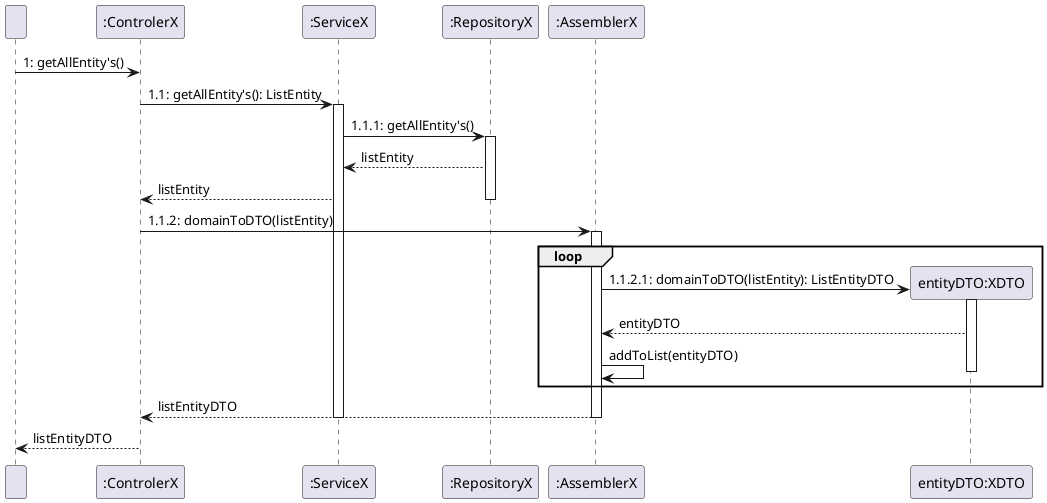 @startuml
participant "  " as User
participant ":ControlerX" as Controller
participant ":ServiceX" as Service
participant ":RepositoryX" as Repository
participant ":AssemblerX" as Assembler
participant "entityDTO:XDTO" as DTO


User -> Controller: 1: getAllEntity's()
Controller -> Service: 1.1: getAllEntity's(): ListEntity
activate Service
Service -> Repository: 1.1.1: getAllEntity's()
activate Repository
Repository --> Service: listEntity
Service --> Controller: listEntity
deactivate Repository
Controller -> Assembler: 1.1.2: domainToDTO(listEntity)
activate Assembler
create DTO
loop
Assembler -> DTO: 1.1.2.1: domainToDTO(listEntity): ListEntityDTO
activate DTO
DTO --> Assembler: entityDTO
Assembler -> Assembler: addToList(entityDTO)
deactivate DTO
end
Assembler --> Controller: listEntityDTO
deactivate Assembler
deactivate Service
Controller --> User: listEntityDTO

@enduml